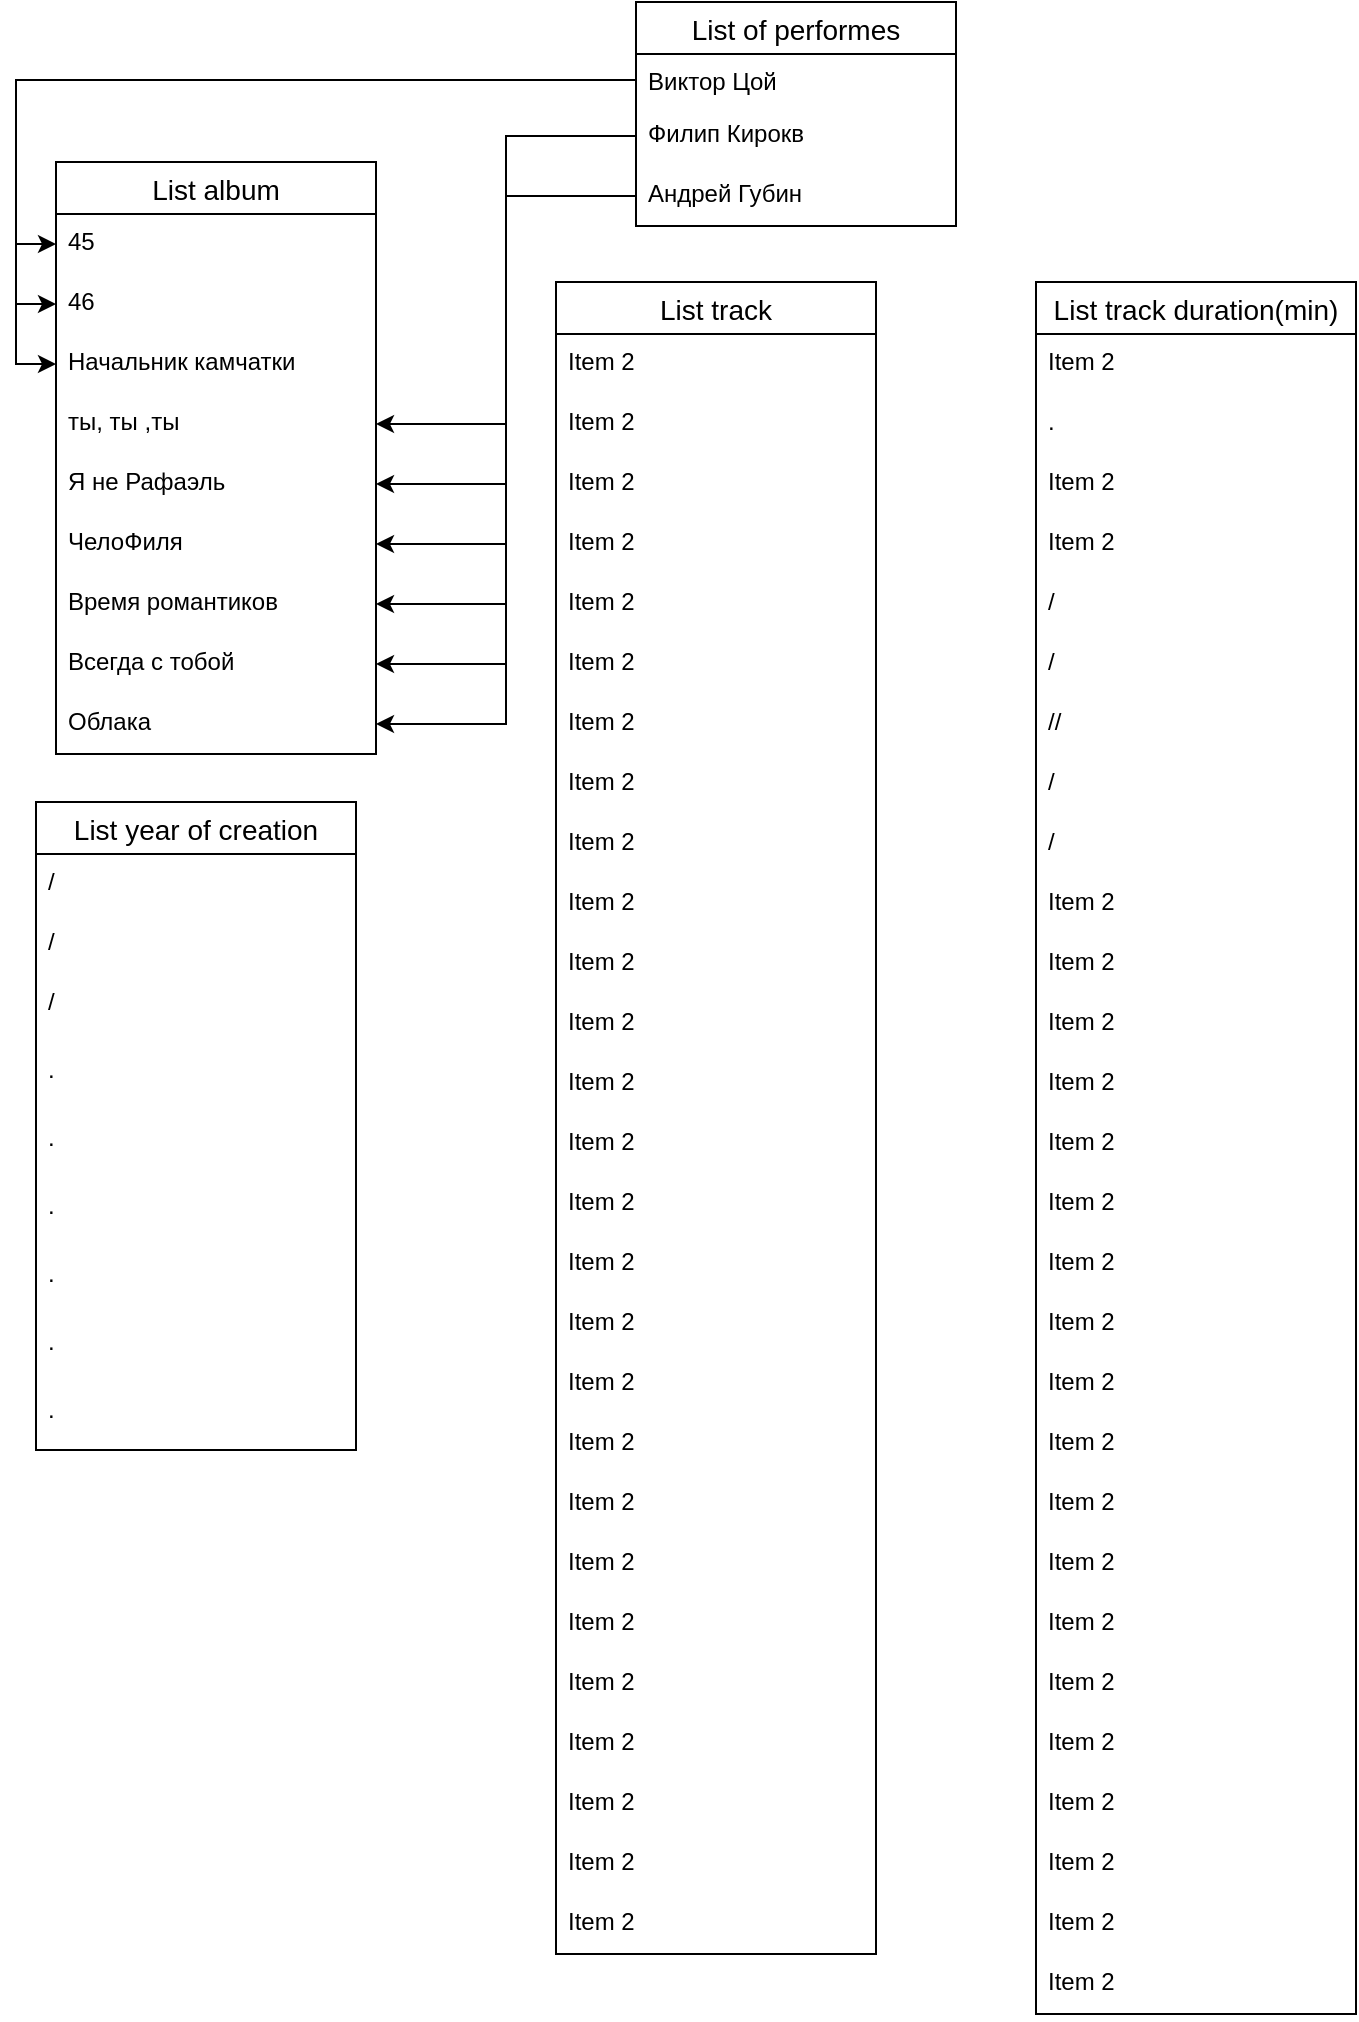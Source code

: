 <mxfile version="14.9.7" type="github">
  <diagram id="wcIPU9KMMJ4un5b8Lt9M" name="Page-1">
    <mxGraphModel dx="1422" dy="762" grid="1" gridSize="10" guides="1" tooltips="1" connect="1" arrows="1" fold="1" page="1" pageScale="1" pageWidth="827" pageHeight="1169" math="0" shadow="0">
      <root>
        <mxCell id="0" />
        <mxCell id="1" parent="0" />
        <mxCell id="bafzeU58rA8XqYi_XDJe-40" value="List of performes" style="swimlane;fontStyle=0;childLayout=stackLayout;horizontal=1;startSize=26;horizontalStack=0;resizeParent=1;resizeParentMax=0;resizeLast=0;collapsible=1;marginBottom=0;align=center;fontSize=14;" parent="1" vertex="1">
          <mxGeometry x="320" y="40" width="160" height="112" as="geometry" />
        </mxCell>
        <mxCell id="bafzeU58rA8XqYi_XDJe-41" value="Виктор Цой" style="text;strokeColor=none;fillColor=none;spacingLeft=4;spacingRight=4;overflow=hidden;rotatable=0;points=[[0,0.5],[1,0.5]];portConstraint=eastwest;fontSize=12;" parent="bafzeU58rA8XqYi_XDJe-40" vertex="1">
          <mxGeometry y="26" width="160" height="26" as="geometry" />
        </mxCell>
        <mxCell id="bafzeU58rA8XqYi_XDJe-42" value="Филип Кирокв" style="text;strokeColor=none;fillColor=none;spacingLeft=4;spacingRight=4;overflow=hidden;rotatable=0;points=[[0,0.5],[1,0.5]];portConstraint=eastwest;fontSize=12;" parent="bafzeU58rA8XqYi_XDJe-40" vertex="1">
          <mxGeometry y="52" width="160" height="30" as="geometry" />
        </mxCell>
        <mxCell id="bafzeU58rA8XqYi_XDJe-43" value="Андрей Губин" style="text;strokeColor=none;fillColor=none;spacingLeft=4;spacingRight=4;overflow=hidden;rotatable=0;points=[[0,0.5],[1,0.5]];portConstraint=eastwest;fontSize=12;" parent="bafzeU58rA8XqYi_XDJe-40" vertex="1">
          <mxGeometry y="82" width="160" height="30" as="geometry" />
        </mxCell>
        <mxCell id="bafzeU58rA8XqYi_XDJe-48" value="List album" style="swimlane;fontStyle=0;childLayout=stackLayout;horizontal=1;startSize=26;horizontalStack=0;resizeParent=1;resizeParentMax=0;resizeLast=0;collapsible=1;marginBottom=0;align=center;fontSize=14;" parent="1" vertex="1">
          <mxGeometry x="30" y="120" width="160" height="296" as="geometry" />
        </mxCell>
        <mxCell id="bafzeU58rA8XqYi_XDJe-50" value="45" style="text;strokeColor=none;fillColor=none;spacingLeft=4;spacingRight=4;overflow=hidden;rotatable=0;points=[[0,0.5],[1,0.5]];portConstraint=eastwest;fontSize=12;" parent="bafzeU58rA8XqYi_XDJe-48" vertex="1">
          <mxGeometry y="26" width="160" height="30" as="geometry" />
        </mxCell>
        <mxCell id="bafzeU58rA8XqYi_XDJe-51" value="46" style="text;strokeColor=none;fillColor=none;spacingLeft=4;spacingRight=4;overflow=hidden;rotatable=0;points=[[0,0.5],[1,0.5]];portConstraint=eastwest;fontSize=12;" parent="bafzeU58rA8XqYi_XDJe-48" vertex="1">
          <mxGeometry y="56" width="160" height="30" as="geometry" />
        </mxCell>
        <mxCell id="FZf9KdGtztHKT485gBUw-61" value="Начальник камчатки" style="text;strokeColor=none;fillColor=none;spacingLeft=4;spacingRight=4;overflow=hidden;rotatable=0;points=[[0,0.5],[1,0.5]];portConstraint=eastwest;fontSize=12;" vertex="1" parent="bafzeU58rA8XqYi_XDJe-48">
          <mxGeometry y="86" width="160" height="30" as="geometry" />
        </mxCell>
        <mxCell id="FZf9KdGtztHKT485gBUw-62" value="ты, ты ,ты" style="text;strokeColor=none;fillColor=none;spacingLeft=4;spacingRight=4;overflow=hidden;rotatable=0;points=[[0,0.5],[1,0.5]];portConstraint=eastwest;fontSize=12;" vertex="1" parent="bafzeU58rA8XqYi_XDJe-48">
          <mxGeometry y="116" width="160" height="30" as="geometry" />
        </mxCell>
        <mxCell id="FZf9KdGtztHKT485gBUw-63" value="Я не Рафаэль" style="text;strokeColor=none;fillColor=none;spacingLeft=4;spacingRight=4;overflow=hidden;rotatable=0;points=[[0,0.5],[1,0.5]];portConstraint=eastwest;fontSize=12;" vertex="1" parent="bafzeU58rA8XqYi_XDJe-48">
          <mxGeometry y="146" width="160" height="30" as="geometry" />
        </mxCell>
        <mxCell id="FZf9KdGtztHKT485gBUw-64" value="ЧелоФиля" style="text;strokeColor=none;fillColor=none;spacingLeft=4;spacingRight=4;overflow=hidden;rotatable=0;points=[[0,0.5],[1,0.5]];portConstraint=eastwest;fontSize=12;" vertex="1" parent="bafzeU58rA8XqYi_XDJe-48">
          <mxGeometry y="176" width="160" height="30" as="geometry" />
        </mxCell>
        <mxCell id="FZf9KdGtztHKT485gBUw-65" value="Время романтиков" style="text;strokeColor=none;fillColor=none;spacingLeft=4;spacingRight=4;overflow=hidden;rotatable=0;points=[[0,0.5],[1,0.5]];portConstraint=eastwest;fontSize=12;" vertex="1" parent="bafzeU58rA8XqYi_XDJe-48">
          <mxGeometry y="206" width="160" height="30" as="geometry" />
        </mxCell>
        <mxCell id="FZf9KdGtztHKT485gBUw-66" value="Всегда с тобой" style="text;strokeColor=none;fillColor=none;spacingLeft=4;spacingRight=4;overflow=hidden;rotatable=0;points=[[0,0.5],[1,0.5]];portConstraint=eastwest;fontSize=12;" vertex="1" parent="bafzeU58rA8XqYi_XDJe-48">
          <mxGeometry y="236" width="160" height="30" as="geometry" />
        </mxCell>
        <mxCell id="FZf9KdGtztHKT485gBUw-103" value="Облака" style="text;strokeColor=none;fillColor=none;spacingLeft=4;spacingRight=4;overflow=hidden;rotatable=0;points=[[0,0.5],[1,0.5]];portConstraint=eastwest;fontSize=12;" vertex="1" parent="bafzeU58rA8XqYi_XDJe-48">
          <mxGeometry y="266" width="160" height="30" as="geometry" />
        </mxCell>
        <mxCell id="bafzeU58rA8XqYi_XDJe-68" value="List year of creation" style="swimlane;fontStyle=0;childLayout=stackLayout;horizontal=1;startSize=26;horizontalStack=0;resizeParent=1;resizeParentMax=0;resizeLast=0;collapsible=1;marginBottom=0;align=center;fontSize=14;" parent="1" vertex="1">
          <mxGeometry x="20" y="440" width="160" height="324" as="geometry" />
        </mxCell>
        <mxCell id="bafzeU58rA8XqYi_XDJe-69" value="/" style="text;strokeColor=none;fillColor=none;spacingLeft=4;spacingRight=4;overflow=hidden;rotatable=0;points=[[0,0.5],[1,0.5]];portConstraint=eastwest;fontSize=12;" parent="bafzeU58rA8XqYi_XDJe-68" vertex="1">
          <mxGeometry y="26" width="160" height="30" as="geometry" />
        </mxCell>
        <mxCell id="bafzeU58rA8XqYi_XDJe-70" value="/" style="text;strokeColor=none;fillColor=none;spacingLeft=4;spacingRight=4;overflow=hidden;rotatable=0;points=[[0,0.5],[1,0.5]];portConstraint=eastwest;fontSize=12;" parent="bafzeU58rA8XqYi_XDJe-68" vertex="1">
          <mxGeometry y="56" width="160" height="30" as="geometry" />
        </mxCell>
        <mxCell id="bafzeU58rA8XqYi_XDJe-71" value="/" style="text;strokeColor=none;fillColor=none;spacingLeft=4;spacingRight=4;overflow=hidden;rotatable=0;points=[[0,0.5],[1,0.5]];portConstraint=eastwest;fontSize=12;" parent="bafzeU58rA8XqYi_XDJe-68" vertex="1">
          <mxGeometry y="86" width="160" height="34" as="geometry" />
        </mxCell>
        <mxCell id="FZf9KdGtztHKT485gBUw-27" value="." style="text;strokeColor=none;fillColor=none;spacingLeft=4;spacingRight=4;overflow=hidden;rotatable=0;points=[[0,0.5],[1,0.5]];portConstraint=eastwest;fontSize=12;" vertex="1" parent="bafzeU58rA8XqYi_XDJe-68">
          <mxGeometry y="120" width="160" height="34" as="geometry" />
        </mxCell>
        <mxCell id="FZf9KdGtztHKT485gBUw-28" value="." style="text;strokeColor=none;fillColor=none;spacingLeft=4;spacingRight=4;overflow=hidden;rotatable=0;points=[[0,0.5],[1,0.5]];portConstraint=eastwest;fontSize=12;" vertex="1" parent="bafzeU58rA8XqYi_XDJe-68">
          <mxGeometry y="154" width="160" height="34" as="geometry" />
        </mxCell>
        <mxCell id="FZf9KdGtztHKT485gBUw-29" value="." style="text;strokeColor=none;fillColor=none;spacingLeft=4;spacingRight=4;overflow=hidden;rotatable=0;points=[[0,0.5],[1,0.5]];portConstraint=eastwest;fontSize=12;" vertex="1" parent="bafzeU58rA8XqYi_XDJe-68">
          <mxGeometry y="188" width="160" height="34" as="geometry" />
        </mxCell>
        <mxCell id="FZf9KdGtztHKT485gBUw-30" value="." style="text;strokeColor=none;fillColor=none;spacingLeft=4;spacingRight=4;overflow=hidden;rotatable=0;points=[[0,0.5],[1,0.5]];portConstraint=eastwest;fontSize=12;" vertex="1" parent="bafzeU58rA8XqYi_XDJe-68">
          <mxGeometry y="222" width="160" height="34" as="geometry" />
        </mxCell>
        <mxCell id="FZf9KdGtztHKT485gBUw-31" value="." style="text;strokeColor=none;fillColor=none;spacingLeft=4;spacingRight=4;overflow=hidden;rotatable=0;points=[[0,0.5],[1,0.5]];portConstraint=eastwest;fontSize=12;" vertex="1" parent="bafzeU58rA8XqYi_XDJe-68">
          <mxGeometry y="256" width="160" height="34" as="geometry" />
        </mxCell>
        <mxCell id="FZf9KdGtztHKT485gBUw-32" value="." style="text;strokeColor=none;fillColor=none;spacingLeft=4;spacingRight=4;overflow=hidden;rotatable=0;points=[[0,0.5],[1,0.5]];portConstraint=eastwest;fontSize=12;" vertex="1" parent="bafzeU58rA8XqYi_XDJe-68">
          <mxGeometry y="290" width="160" height="34" as="geometry" />
        </mxCell>
        <mxCell id="bafzeU58rA8XqYi_XDJe-129" value="List track duration(min)" style="swimlane;fontStyle=0;childLayout=stackLayout;horizontal=1;startSize=26;horizontalStack=0;resizeParent=1;resizeParentMax=0;resizeLast=0;collapsible=1;marginBottom=0;align=center;fontSize=14;" parent="1" vertex="1">
          <mxGeometry x="520" y="180" width="160" height="866" as="geometry" />
        </mxCell>
        <mxCell id="FZf9KdGtztHKT485gBUw-2" value="Item 2" style="text;strokeColor=none;fillColor=none;spacingLeft=4;spacingRight=4;overflow=hidden;rotatable=0;points=[[0,0.5],[1,0.5]];portConstraint=eastwest;fontSize=12;" vertex="1" parent="bafzeU58rA8XqYi_XDJe-129">
          <mxGeometry y="26" width="160" height="30" as="geometry" />
        </mxCell>
        <mxCell id="bafzeU58rA8XqYi_XDJe-133" value="." style="text;strokeColor=none;fillColor=none;spacingLeft=4;spacingRight=4;overflow=hidden;rotatable=0;points=[[0,0.5],[1,0.5]];portConstraint=eastwest;fontSize=12;" parent="bafzeU58rA8XqYi_XDJe-129" vertex="1">
          <mxGeometry y="56" width="160" height="30" as="geometry" />
        </mxCell>
        <mxCell id="FZf9KdGtztHKT485gBUw-3" value="Item 2" style="text;strokeColor=none;fillColor=none;spacingLeft=4;spacingRight=4;overflow=hidden;rotatable=0;points=[[0,0.5],[1,0.5]];portConstraint=eastwest;fontSize=12;" vertex="1" parent="bafzeU58rA8XqYi_XDJe-129">
          <mxGeometry y="86" width="160" height="30" as="geometry" />
        </mxCell>
        <mxCell id="FZf9KdGtztHKT485gBUw-4" value="Item 2" style="text;strokeColor=none;fillColor=none;spacingLeft=4;spacingRight=4;overflow=hidden;rotatable=0;points=[[0,0.5],[1,0.5]];portConstraint=eastwest;fontSize=12;" vertex="1" parent="bafzeU58rA8XqYi_XDJe-129">
          <mxGeometry y="116" width="160" height="30" as="geometry" />
        </mxCell>
        <mxCell id="FZf9KdGtztHKT485gBUw-1" value="/" style="text;strokeColor=none;fillColor=none;spacingLeft=4;spacingRight=4;overflow=hidden;rotatable=0;points=[[0,0.5],[1,0.5]];portConstraint=eastwest;fontSize=12;" vertex="1" parent="bafzeU58rA8XqYi_XDJe-129">
          <mxGeometry y="146" width="160" height="30" as="geometry" />
        </mxCell>
        <mxCell id="FZf9KdGtztHKT485gBUw-5" value="/" style="text;strokeColor=none;fillColor=none;spacingLeft=4;spacingRight=4;overflow=hidden;rotatable=0;points=[[0,0.5],[1,0.5]];portConstraint=eastwest;fontSize=12;" vertex="1" parent="bafzeU58rA8XqYi_XDJe-129">
          <mxGeometry y="176" width="160" height="30" as="geometry" />
        </mxCell>
        <mxCell id="FZf9KdGtztHKT485gBUw-93" value="//" style="text;strokeColor=none;fillColor=none;spacingLeft=4;spacingRight=4;overflow=hidden;rotatable=0;points=[[0,0.5],[1,0.5]];portConstraint=eastwest;fontSize=12;" vertex="1" parent="bafzeU58rA8XqYi_XDJe-129">
          <mxGeometry y="206" width="160" height="30" as="geometry" />
        </mxCell>
        <mxCell id="FZf9KdGtztHKT485gBUw-6" value="/" style="text;strokeColor=none;fillColor=none;spacingLeft=4;spacingRight=4;overflow=hidden;rotatable=0;points=[[0,0.5],[1,0.5]];portConstraint=eastwest;fontSize=12;" vertex="1" parent="bafzeU58rA8XqYi_XDJe-129">
          <mxGeometry y="236" width="160" height="30" as="geometry" />
        </mxCell>
        <mxCell id="bafzeU58rA8XqYi_XDJe-131" value="/" style="text;strokeColor=none;fillColor=none;spacingLeft=4;spacingRight=4;overflow=hidden;rotatable=0;points=[[0,0.5],[1,0.5]];portConstraint=eastwest;fontSize=12;" parent="bafzeU58rA8XqYi_XDJe-129" vertex="1">
          <mxGeometry y="266" width="160" height="30" as="geometry" />
        </mxCell>
        <mxCell id="FZf9KdGtztHKT485gBUw-7" value="Item 2" style="text;strokeColor=none;fillColor=none;spacingLeft=4;spacingRight=4;overflow=hidden;rotatable=0;points=[[0,0.5],[1,0.5]];portConstraint=eastwest;fontSize=12;" vertex="1" parent="bafzeU58rA8XqYi_XDJe-129">
          <mxGeometry y="296" width="160" height="30" as="geometry" />
        </mxCell>
        <mxCell id="FZf9KdGtztHKT485gBUw-8" value="Item 2" style="text;strokeColor=none;fillColor=none;spacingLeft=4;spacingRight=4;overflow=hidden;rotatable=0;points=[[0,0.5],[1,0.5]];portConstraint=eastwest;fontSize=12;" vertex="1" parent="bafzeU58rA8XqYi_XDJe-129">
          <mxGeometry y="326" width="160" height="30" as="geometry" />
        </mxCell>
        <mxCell id="FZf9KdGtztHKT485gBUw-9" value="Item 2" style="text;strokeColor=none;fillColor=none;spacingLeft=4;spacingRight=4;overflow=hidden;rotatable=0;points=[[0,0.5],[1,0.5]];portConstraint=eastwest;fontSize=12;" vertex="1" parent="bafzeU58rA8XqYi_XDJe-129">
          <mxGeometry y="356" width="160" height="30" as="geometry" />
        </mxCell>
        <mxCell id="FZf9KdGtztHKT485gBUw-10" value="Item 2" style="text;strokeColor=none;fillColor=none;spacingLeft=4;spacingRight=4;overflow=hidden;rotatable=0;points=[[0,0.5],[1,0.5]];portConstraint=eastwest;fontSize=12;" vertex="1" parent="bafzeU58rA8XqYi_XDJe-129">
          <mxGeometry y="386" width="160" height="30" as="geometry" />
        </mxCell>
        <mxCell id="FZf9KdGtztHKT485gBUw-11" value="Item 2" style="text;strokeColor=none;fillColor=none;spacingLeft=4;spacingRight=4;overflow=hidden;rotatable=0;points=[[0,0.5],[1,0.5]];portConstraint=eastwest;fontSize=12;" vertex="1" parent="bafzeU58rA8XqYi_XDJe-129">
          <mxGeometry y="416" width="160" height="30" as="geometry" />
        </mxCell>
        <mxCell id="FZf9KdGtztHKT485gBUw-12" value="Item 2" style="text;strokeColor=none;fillColor=none;spacingLeft=4;spacingRight=4;overflow=hidden;rotatable=0;points=[[0,0.5],[1,0.5]];portConstraint=eastwest;fontSize=12;" vertex="1" parent="bafzeU58rA8XqYi_XDJe-129">
          <mxGeometry y="446" width="160" height="30" as="geometry" />
        </mxCell>
        <mxCell id="FZf9KdGtztHKT485gBUw-13" value="Item 2" style="text;strokeColor=none;fillColor=none;spacingLeft=4;spacingRight=4;overflow=hidden;rotatable=0;points=[[0,0.5],[1,0.5]];portConstraint=eastwest;fontSize=12;" vertex="1" parent="bafzeU58rA8XqYi_XDJe-129">
          <mxGeometry y="476" width="160" height="30" as="geometry" />
        </mxCell>
        <mxCell id="FZf9KdGtztHKT485gBUw-14" value="Item 2" style="text;strokeColor=none;fillColor=none;spacingLeft=4;spacingRight=4;overflow=hidden;rotatable=0;points=[[0,0.5],[1,0.5]];portConstraint=eastwest;fontSize=12;" vertex="1" parent="bafzeU58rA8XqYi_XDJe-129">
          <mxGeometry y="506" width="160" height="30" as="geometry" />
        </mxCell>
        <mxCell id="FZf9KdGtztHKT485gBUw-15" value="Item 2" style="text;strokeColor=none;fillColor=none;spacingLeft=4;spacingRight=4;overflow=hidden;rotatable=0;points=[[0,0.5],[1,0.5]];portConstraint=eastwest;fontSize=12;" vertex="1" parent="bafzeU58rA8XqYi_XDJe-129">
          <mxGeometry y="536" width="160" height="30" as="geometry" />
        </mxCell>
        <mxCell id="FZf9KdGtztHKT485gBUw-16" value="Item 2" style="text;strokeColor=none;fillColor=none;spacingLeft=4;spacingRight=4;overflow=hidden;rotatable=0;points=[[0,0.5],[1,0.5]];portConstraint=eastwest;fontSize=12;" vertex="1" parent="bafzeU58rA8XqYi_XDJe-129">
          <mxGeometry y="566" width="160" height="30" as="geometry" />
        </mxCell>
        <mxCell id="FZf9KdGtztHKT485gBUw-17" value="Item 2" style="text;strokeColor=none;fillColor=none;spacingLeft=4;spacingRight=4;overflow=hidden;rotatable=0;points=[[0,0.5],[1,0.5]];portConstraint=eastwest;fontSize=12;" vertex="1" parent="bafzeU58rA8XqYi_XDJe-129">
          <mxGeometry y="596" width="160" height="30" as="geometry" />
        </mxCell>
        <mxCell id="FZf9KdGtztHKT485gBUw-18" value="Item 2" style="text;strokeColor=none;fillColor=none;spacingLeft=4;spacingRight=4;overflow=hidden;rotatable=0;points=[[0,0.5],[1,0.5]];portConstraint=eastwest;fontSize=12;" vertex="1" parent="bafzeU58rA8XqYi_XDJe-129">
          <mxGeometry y="626" width="160" height="30" as="geometry" />
        </mxCell>
        <mxCell id="FZf9KdGtztHKT485gBUw-19" value="Item 2" style="text;strokeColor=none;fillColor=none;spacingLeft=4;spacingRight=4;overflow=hidden;rotatable=0;points=[[0,0.5],[1,0.5]];portConstraint=eastwest;fontSize=12;" vertex="1" parent="bafzeU58rA8XqYi_XDJe-129">
          <mxGeometry y="656" width="160" height="30" as="geometry" />
        </mxCell>
        <mxCell id="FZf9KdGtztHKT485gBUw-20" value="Item 2" style="text;strokeColor=none;fillColor=none;spacingLeft=4;spacingRight=4;overflow=hidden;rotatable=0;points=[[0,0.5],[1,0.5]];portConstraint=eastwest;fontSize=12;" vertex="1" parent="bafzeU58rA8XqYi_XDJe-129">
          <mxGeometry y="686" width="160" height="30" as="geometry" />
        </mxCell>
        <mxCell id="FZf9KdGtztHKT485gBUw-21" value="Item 2" style="text;strokeColor=none;fillColor=none;spacingLeft=4;spacingRight=4;overflow=hidden;rotatable=0;points=[[0,0.5],[1,0.5]];portConstraint=eastwest;fontSize=12;" vertex="1" parent="bafzeU58rA8XqYi_XDJe-129">
          <mxGeometry y="716" width="160" height="30" as="geometry" />
        </mxCell>
        <mxCell id="FZf9KdGtztHKT485gBUw-22" value="Item 2" style="text;strokeColor=none;fillColor=none;spacingLeft=4;spacingRight=4;overflow=hidden;rotatable=0;points=[[0,0.5],[1,0.5]];portConstraint=eastwest;fontSize=12;" vertex="1" parent="bafzeU58rA8XqYi_XDJe-129">
          <mxGeometry y="746" width="160" height="30" as="geometry" />
        </mxCell>
        <mxCell id="FZf9KdGtztHKT485gBUw-23" value="Item 2" style="text;strokeColor=none;fillColor=none;spacingLeft=4;spacingRight=4;overflow=hidden;rotatable=0;points=[[0,0.5],[1,0.5]];portConstraint=eastwest;fontSize=12;" vertex="1" parent="bafzeU58rA8XqYi_XDJe-129">
          <mxGeometry y="776" width="160" height="30" as="geometry" />
        </mxCell>
        <mxCell id="FZf9KdGtztHKT485gBUw-24" value="Item 2" style="text;strokeColor=none;fillColor=none;spacingLeft=4;spacingRight=4;overflow=hidden;rotatable=0;points=[[0,0.5],[1,0.5]];portConstraint=eastwest;fontSize=12;" vertex="1" parent="bafzeU58rA8XqYi_XDJe-129">
          <mxGeometry y="806" width="160" height="30" as="geometry" />
        </mxCell>
        <mxCell id="FZf9KdGtztHKT485gBUw-25" value="Item 2" style="text;strokeColor=none;fillColor=none;spacingLeft=4;spacingRight=4;overflow=hidden;rotatable=0;points=[[0,0.5],[1,0.5]];portConstraint=eastwest;fontSize=12;" vertex="1" parent="bafzeU58rA8XqYi_XDJe-129">
          <mxGeometry y="836" width="160" height="30" as="geometry" />
        </mxCell>
        <mxCell id="FZf9KdGtztHKT485gBUw-33" value="List track" style="swimlane;fontStyle=0;childLayout=stackLayout;horizontal=1;startSize=26;horizontalStack=0;resizeParent=1;resizeParentMax=0;resizeLast=0;collapsible=1;marginBottom=0;align=center;fontSize=14;" vertex="1" parent="1">
          <mxGeometry x="280" y="180" width="160" height="836" as="geometry" />
        </mxCell>
        <mxCell id="FZf9KdGtztHKT485gBUw-39" value="Item 2" style="text;strokeColor=none;fillColor=none;spacingLeft=4;spacingRight=4;overflow=hidden;rotatable=0;points=[[0,0.5],[1,0.5]];portConstraint=eastwest;fontSize=12;" vertex="1" parent="FZf9KdGtztHKT485gBUw-33">
          <mxGeometry y="26" width="160" height="30" as="geometry" />
        </mxCell>
        <mxCell id="FZf9KdGtztHKT485gBUw-40" value="Item 2" style="text;strokeColor=none;fillColor=none;spacingLeft=4;spacingRight=4;overflow=hidden;rotatable=0;points=[[0,0.5],[1,0.5]];portConstraint=eastwest;fontSize=12;" vertex="1" parent="FZf9KdGtztHKT485gBUw-33">
          <mxGeometry y="56" width="160" height="30" as="geometry" />
        </mxCell>
        <mxCell id="FZf9KdGtztHKT485gBUw-41" value="Item 2" style="text;strokeColor=none;fillColor=none;spacingLeft=4;spacingRight=4;overflow=hidden;rotatable=0;points=[[0,0.5],[1,0.5]];portConstraint=eastwest;fontSize=12;" vertex="1" parent="FZf9KdGtztHKT485gBUw-33">
          <mxGeometry y="86" width="160" height="30" as="geometry" />
        </mxCell>
        <mxCell id="FZf9KdGtztHKT485gBUw-42" value="Item 2" style="text;strokeColor=none;fillColor=none;spacingLeft=4;spacingRight=4;overflow=hidden;rotatable=0;points=[[0,0.5],[1,0.5]];portConstraint=eastwest;fontSize=12;" vertex="1" parent="FZf9KdGtztHKT485gBUw-33">
          <mxGeometry y="116" width="160" height="30" as="geometry" />
        </mxCell>
        <mxCell id="FZf9KdGtztHKT485gBUw-43" value="Item 2" style="text;strokeColor=none;fillColor=none;spacingLeft=4;spacingRight=4;overflow=hidden;rotatable=0;points=[[0,0.5],[1,0.5]];portConstraint=eastwest;fontSize=12;" vertex="1" parent="FZf9KdGtztHKT485gBUw-33">
          <mxGeometry y="146" width="160" height="30" as="geometry" />
        </mxCell>
        <mxCell id="FZf9KdGtztHKT485gBUw-44" value="Item 2" style="text;strokeColor=none;fillColor=none;spacingLeft=4;spacingRight=4;overflow=hidden;rotatable=0;points=[[0,0.5],[1,0.5]];portConstraint=eastwest;fontSize=12;" vertex="1" parent="FZf9KdGtztHKT485gBUw-33">
          <mxGeometry y="176" width="160" height="30" as="geometry" />
        </mxCell>
        <mxCell id="FZf9KdGtztHKT485gBUw-45" value="Item 2" style="text;strokeColor=none;fillColor=none;spacingLeft=4;spacingRight=4;overflow=hidden;rotatable=0;points=[[0,0.5],[1,0.5]];portConstraint=eastwest;fontSize=12;" vertex="1" parent="FZf9KdGtztHKT485gBUw-33">
          <mxGeometry y="206" width="160" height="30" as="geometry" />
        </mxCell>
        <mxCell id="FZf9KdGtztHKT485gBUw-46" value="Item 2" style="text;strokeColor=none;fillColor=none;spacingLeft=4;spacingRight=4;overflow=hidden;rotatable=0;points=[[0,0.5],[1,0.5]];portConstraint=eastwest;fontSize=12;" vertex="1" parent="FZf9KdGtztHKT485gBUw-33">
          <mxGeometry y="236" width="160" height="30" as="geometry" />
        </mxCell>
        <mxCell id="FZf9KdGtztHKT485gBUw-47" value="Item 2" style="text;strokeColor=none;fillColor=none;spacingLeft=4;spacingRight=4;overflow=hidden;rotatable=0;points=[[0,0.5],[1,0.5]];portConstraint=eastwest;fontSize=12;" vertex="1" parent="FZf9KdGtztHKT485gBUw-33">
          <mxGeometry y="266" width="160" height="30" as="geometry" />
        </mxCell>
        <mxCell id="FZf9KdGtztHKT485gBUw-48" value="Item 2" style="text;strokeColor=none;fillColor=none;spacingLeft=4;spacingRight=4;overflow=hidden;rotatable=0;points=[[0,0.5],[1,0.5]];portConstraint=eastwest;fontSize=12;" vertex="1" parent="FZf9KdGtztHKT485gBUw-33">
          <mxGeometry y="296" width="160" height="30" as="geometry" />
        </mxCell>
        <mxCell id="FZf9KdGtztHKT485gBUw-49" value="Item 2" style="text;strokeColor=none;fillColor=none;spacingLeft=4;spacingRight=4;overflow=hidden;rotatable=0;points=[[0,0.5],[1,0.5]];portConstraint=eastwest;fontSize=12;" vertex="1" parent="FZf9KdGtztHKT485gBUw-33">
          <mxGeometry y="326" width="160" height="30" as="geometry" />
        </mxCell>
        <mxCell id="FZf9KdGtztHKT485gBUw-50" value="Item 2" style="text;strokeColor=none;fillColor=none;spacingLeft=4;spacingRight=4;overflow=hidden;rotatable=0;points=[[0,0.5],[1,0.5]];portConstraint=eastwest;fontSize=12;" vertex="1" parent="FZf9KdGtztHKT485gBUw-33">
          <mxGeometry y="356" width="160" height="30" as="geometry" />
        </mxCell>
        <mxCell id="FZf9KdGtztHKT485gBUw-51" value="Item 2" style="text;strokeColor=none;fillColor=none;spacingLeft=4;spacingRight=4;overflow=hidden;rotatable=0;points=[[0,0.5],[1,0.5]];portConstraint=eastwest;fontSize=12;" vertex="1" parent="FZf9KdGtztHKT485gBUw-33">
          <mxGeometry y="386" width="160" height="30" as="geometry" />
        </mxCell>
        <mxCell id="FZf9KdGtztHKT485gBUw-52" value="Item 2" style="text;strokeColor=none;fillColor=none;spacingLeft=4;spacingRight=4;overflow=hidden;rotatable=0;points=[[0,0.5],[1,0.5]];portConstraint=eastwest;fontSize=12;" vertex="1" parent="FZf9KdGtztHKT485gBUw-33">
          <mxGeometry y="416" width="160" height="30" as="geometry" />
        </mxCell>
        <mxCell id="FZf9KdGtztHKT485gBUw-53" value="Item 2" style="text;strokeColor=none;fillColor=none;spacingLeft=4;spacingRight=4;overflow=hidden;rotatable=0;points=[[0,0.5],[1,0.5]];portConstraint=eastwest;fontSize=12;" vertex="1" parent="FZf9KdGtztHKT485gBUw-33">
          <mxGeometry y="446" width="160" height="30" as="geometry" />
        </mxCell>
        <mxCell id="FZf9KdGtztHKT485gBUw-54" value="Item 2" style="text;strokeColor=none;fillColor=none;spacingLeft=4;spacingRight=4;overflow=hidden;rotatable=0;points=[[0,0.5],[1,0.5]];portConstraint=eastwest;fontSize=12;" vertex="1" parent="FZf9KdGtztHKT485gBUw-33">
          <mxGeometry y="476" width="160" height="30" as="geometry" />
        </mxCell>
        <mxCell id="FZf9KdGtztHKT485gBUw-55" value="Item 2" style="text;strokeColor=none;fillColor=none;spacingLeft=4;spacingRight=4;overflow=hidden;rotatable=0;points=[[0,0.5],[1,0.5]];portConstraint=eastwest;fontSize=12;" vertex="1" parent="FZf9KdGtztHKT485gBUw-33">
          <mxGeometry y="506" width="160" height="30" as="geometry" />
        </mxCell>
        <mxCell id="FZf9KdGtztHKT485gBUw-56" value="Item 2" style="text;strokeColor=none;fillColor=none;spacingLeft=4;spacingRight=4;overflow=hidden;rotatable=0;points=[[0,0.5],[1,0.5]];portConstraint=eastwest;fontSize=12;" vertex="1" parent="FZf9KdGtztHKT485gBUw-33">
          <mxGeometry y="536" width="160" height="30" as="geometry" />
        </mxCell>
        <mxCell id="FZf9KdGtztHKT485gBUw-57" value="Item 2" style="text;strokeColor=none;fillColor=none;spacingLeft=4;spacingRight=4;overflow=hidden;rotatable=0;points=[[0,0.5],[1,0.5]];portConstraint=eastwest;fontSize=12;" vertex="1" parent="FZf9KdGtztHKT485gBUw-33">
          <mxGeometry y="566" width="160" height="30" as="geometry" />
        </mxCell>
        <mxCell id="FZf9KdGtztHKT485gBUw-58" value="Item 2" style="text;strokeColor=none;fillColor=none;spacingLeft=4;spacingRight=4;overflow=hidden;rotatable=0;points=[[0,0.5],[1,0.5]];portConstraint=eastwest;fontSize=12;" vertex="1" parent="FZf9KdGtztHKT485gBUw-33">
          <mxGeometry y="596" width="160" height="30" as="geometry" />
        </mxCell>
        <mxCell id="FZf9KdGtztHKT485gBUw-59" value="Item 2" style="text;strokeColor=none;fillColor=none;spacingLeft=4;spacingRight=4;overflow=hidden;rotatable=0;points=[[0,0.5],[1,0.5]];portConstraint=eastwest;fontSize=12;" vertex="1" parent="FZf9KdGtztHKT485gBUw-33">
          <mxGeometry y="626" width="160" height="30" as="geometry" />
        </mxCell>
        <mxCell id="FZf9KdGtztHKT485gBUw-60" value="Item 2" style="text;strokeColor=none;fillColor=none;spacingLeft=4;spacingRight=4;overflow=hidden;rotatable=0;points=[[0,0.5],[1,0.5]];portConstraint=eastwest;fontSize=12;" vertex="1" parent="FZf9KdGtztHKT485gBUw-33">
          <mxGeometry y="656" width="160" height="30" as="geometry" />
        </mxCell>
        <mxCell id="FZf9KdGtztHKT485gBUw-98" value="Item 2" style="text;strokeColor=none;fillColor=none;spacingLeft=4;spacingRight=4;overflow=hidden;rotatable=0;points=[[0,0.5],[1,0.5]];portConstraint=eastwest;fontSize=12;" vertex="1" parent="FZf9KdGtztHKT485gBUw-33">
          <mxGeometry y="686" width="160" height="30" as="geometry" />
        </mxCell>
        <mxCell id="FZf9KdGtztHKT485gBUw-99" value="Item 2" style="text;strokeColor=none;fillColor=none;spacingLeft=4;spacingRight=4;overflow=hidden;rotatable=0;points=[[0,0.5],[1,0.5]];portConstraint=eastwest;fontSize=12;" vertex="1" parent="FZf9KdGtztHKT485gBUw-33">
          <mxGeometry y="716" width="160" height="30" as="geometry" />
        </mxCell>
        <mxCell id="FZf9KdGtztHKT485gBUw-100" value="Item 2" style="text;strokeColor=none;fillColor=none;spacingLeft=4;spacingRight=4;overflow=hidden;rotatable=0;points=[[0,0.5],[1,0.5]];portConstraint=eastwest;fontSize=12;" vertex="1" parent="FZf9KdGtztHKT485gBUw-33">
          <mxGeometry y="746" width="160" height="30" as="geometry" />
        </mxCell>
        <mxCell id="FZf9KdGtztHKT485gBUw-101" value="Item 2" style="text;strokeColor=none;fillColor=none;spacingLeft=4;spacingRight=4;overflow=hidden;rotatable=0;points=[[0,0.5],[1,0.5]];portConstraint=eastwest;fontSize=12;" vertex="1" parent="FZf9KdGtztHKT485gBUw-33">
          <mxGeometry y="776" width="160" height="30" as="geometry" />
        </mxCell>
        <mxCell id="FZf9KdGtztHKT485gBUw-102" value="Item 2" style="text;strokeColor=none;fillColor=none;spacingLeft=4;spacingRight=4;overflow=hidden;rotatable=0;points=[[0,0.5],[1,0.5]];portConstraint=eastwest;fontSize=12;" vertex="1" parent="FZf9KdGtztHKT485gBUw-33">
          <mxGeometry y="806" width="160" height="30" as="geometry" />
        </mxCell>
        <mxCell id="FZf9KdGtztHKT485gBUw-105" style="edgeStyle=orthogonalEdgeStyle;rounded=0;orthogonalLoop=1;jettySize=auto;html=1;entryX=0;entryY=0.5;entryDx=0;entryDy=0;" edge="1" parent="1" source="bafzeU58rA8XqYi_XDJe-41" target="bafzeU58rA8XqYi_XDJe-51">
          <mxGeometry relative="1" as="geometry" />
        </mxCell>
        <mxCell id="FZf9KdGtztHKT485gBUw-106" style="edgeStyle=orthogonalEdgeStyle;rounded=0;orthogonalLoop=1;jettySize=auto;html=1;entryX=0;entryY=0.5;entryDx=0;entryDy=0;" edge="1" parent="1" source="bafzeU58rA8XqYi_XDJe-41" target="FZf9KdGtztHKT485gBUw-61">
          <mxGeometry relative="1" as="geometry" />
        </mxCell>
        <mxCell id="FZf9KdGtztHKT485gBUw-108" style="edgeStyle=orthogonalEdgeStyle;rounded=0;orthogonalLoop=1;jettySize=auto;html=1;entryX=1;entryY=0.5;entryDx=0;entryDy=0;" edge="1" parent="1" source="bafzeU58rA8XqYi_XDJe-42" target="FZf9KdGtztHKT485gBUw-64">
          <mxGeometry relative="1" as="geometry" />
        </mxCell>
        <mxCell id="FZf9KdGtztHKT485gBUw-109" style="edgeStyle=orthogonalEdgeStyle;rounded=0;orthogonalLoop=1;jettySize=auto;html=1;entryX=1;entryY=0.5;entryDx=0;entryDy=0;" edge="1" parent="1" source="bafzeU58rA8XqYi_XDJe-42" target="FZf9KdGtztHKT485gBUw-63">
          <mxGeometry relative="1" as="geometry" />
        </mxCell>
        <mxCell id="FZf9KdGtztHKT485gBUw-110" style="edgeStyle=orthogonalEdgeStyle;rounded=0;orthogonalLoop=1;jettySize=auto;html=1;entryX=0;entryY=0.5;entryDx=0;entryDy=0;" edge="1" parent="1" source="bafzeU58rA8XqYi_XDJe-41" target="bafzeU58rA8XqYi_XDJe-50">
          <mxGeometry relative="1" as="geometry" />
        </mxCell>
        <mxCell id="FZf9KdGtztHKT485gBUw-111" style="edgeStyle=orthogonalEdgeStyle;rounded=0;orthogonalLoop=1;jettySize=auto;html=1;exitX=0;exitY=0.5;exitDx=0;exitDy=0;entryX=1;entryY=0.5;entryDx=0;entryDy=0;" edge="1" parent="1" source="bafzeU58rA8XqYi_XDJe-42" target="FZf9KdGtztHKT485gBUw-62">
          <mxGeometry relative="1" as="geometry" />
        </mxCell>
        <mxCell id="FZf9KdGtztHKT485gBUw-112" style="edgeStyle=orthogonalEdgeStyle;rounded=0;orthogonalLoop=1;jettySize=auto;html=1;entryX=1;entryY=0.5;entryDx=0;entryDy=0;" edge="1" parent="1" source="bafzeU58rA8XqYi_XDJe-43" target="FZf9KdGtztHKT485gBUw-65">
          <mxGeometry relative="1" as="geometry" />
        </mxCell>
        <mxCell id="FZf9KdGtztHKT485gBUw-113" style="edgeStyle=orthogonalEdgeStyle;rounded=0;orthogonalLoop=1;jettySize=auto;html=1;entryX=1;entryY=0.5;entryDx=0;entryDy=0;" edge="1" parent="1" source="bafzeU58rA8XqYi_XDJe-43" target="FZf9KdGtztHKT485gBUw-66">
          <mxGeometry relative="1" as="geometry" />
        </mxCell>
        <mxCell id="FZf9KdGtztHKT485gBUw-114" style="edgeStyle=orthogonalEdgeStyle;rounded=0;orthogonalLoop=1;jettySize=auto;html=1;entryX=1;entryY=0.5;entryDx=0;entryDy=0;" edge="1" parent="1" source="bafzeU58rA8XqYi_XDJe-43" target="FZf9KdGtztHKT485gBUw-103">
          <mxGeometry relative="1" as="geometry" />
        </mxCell>
      </root>
    </mxGraphModel>
  </diagram>
</mxfile>
